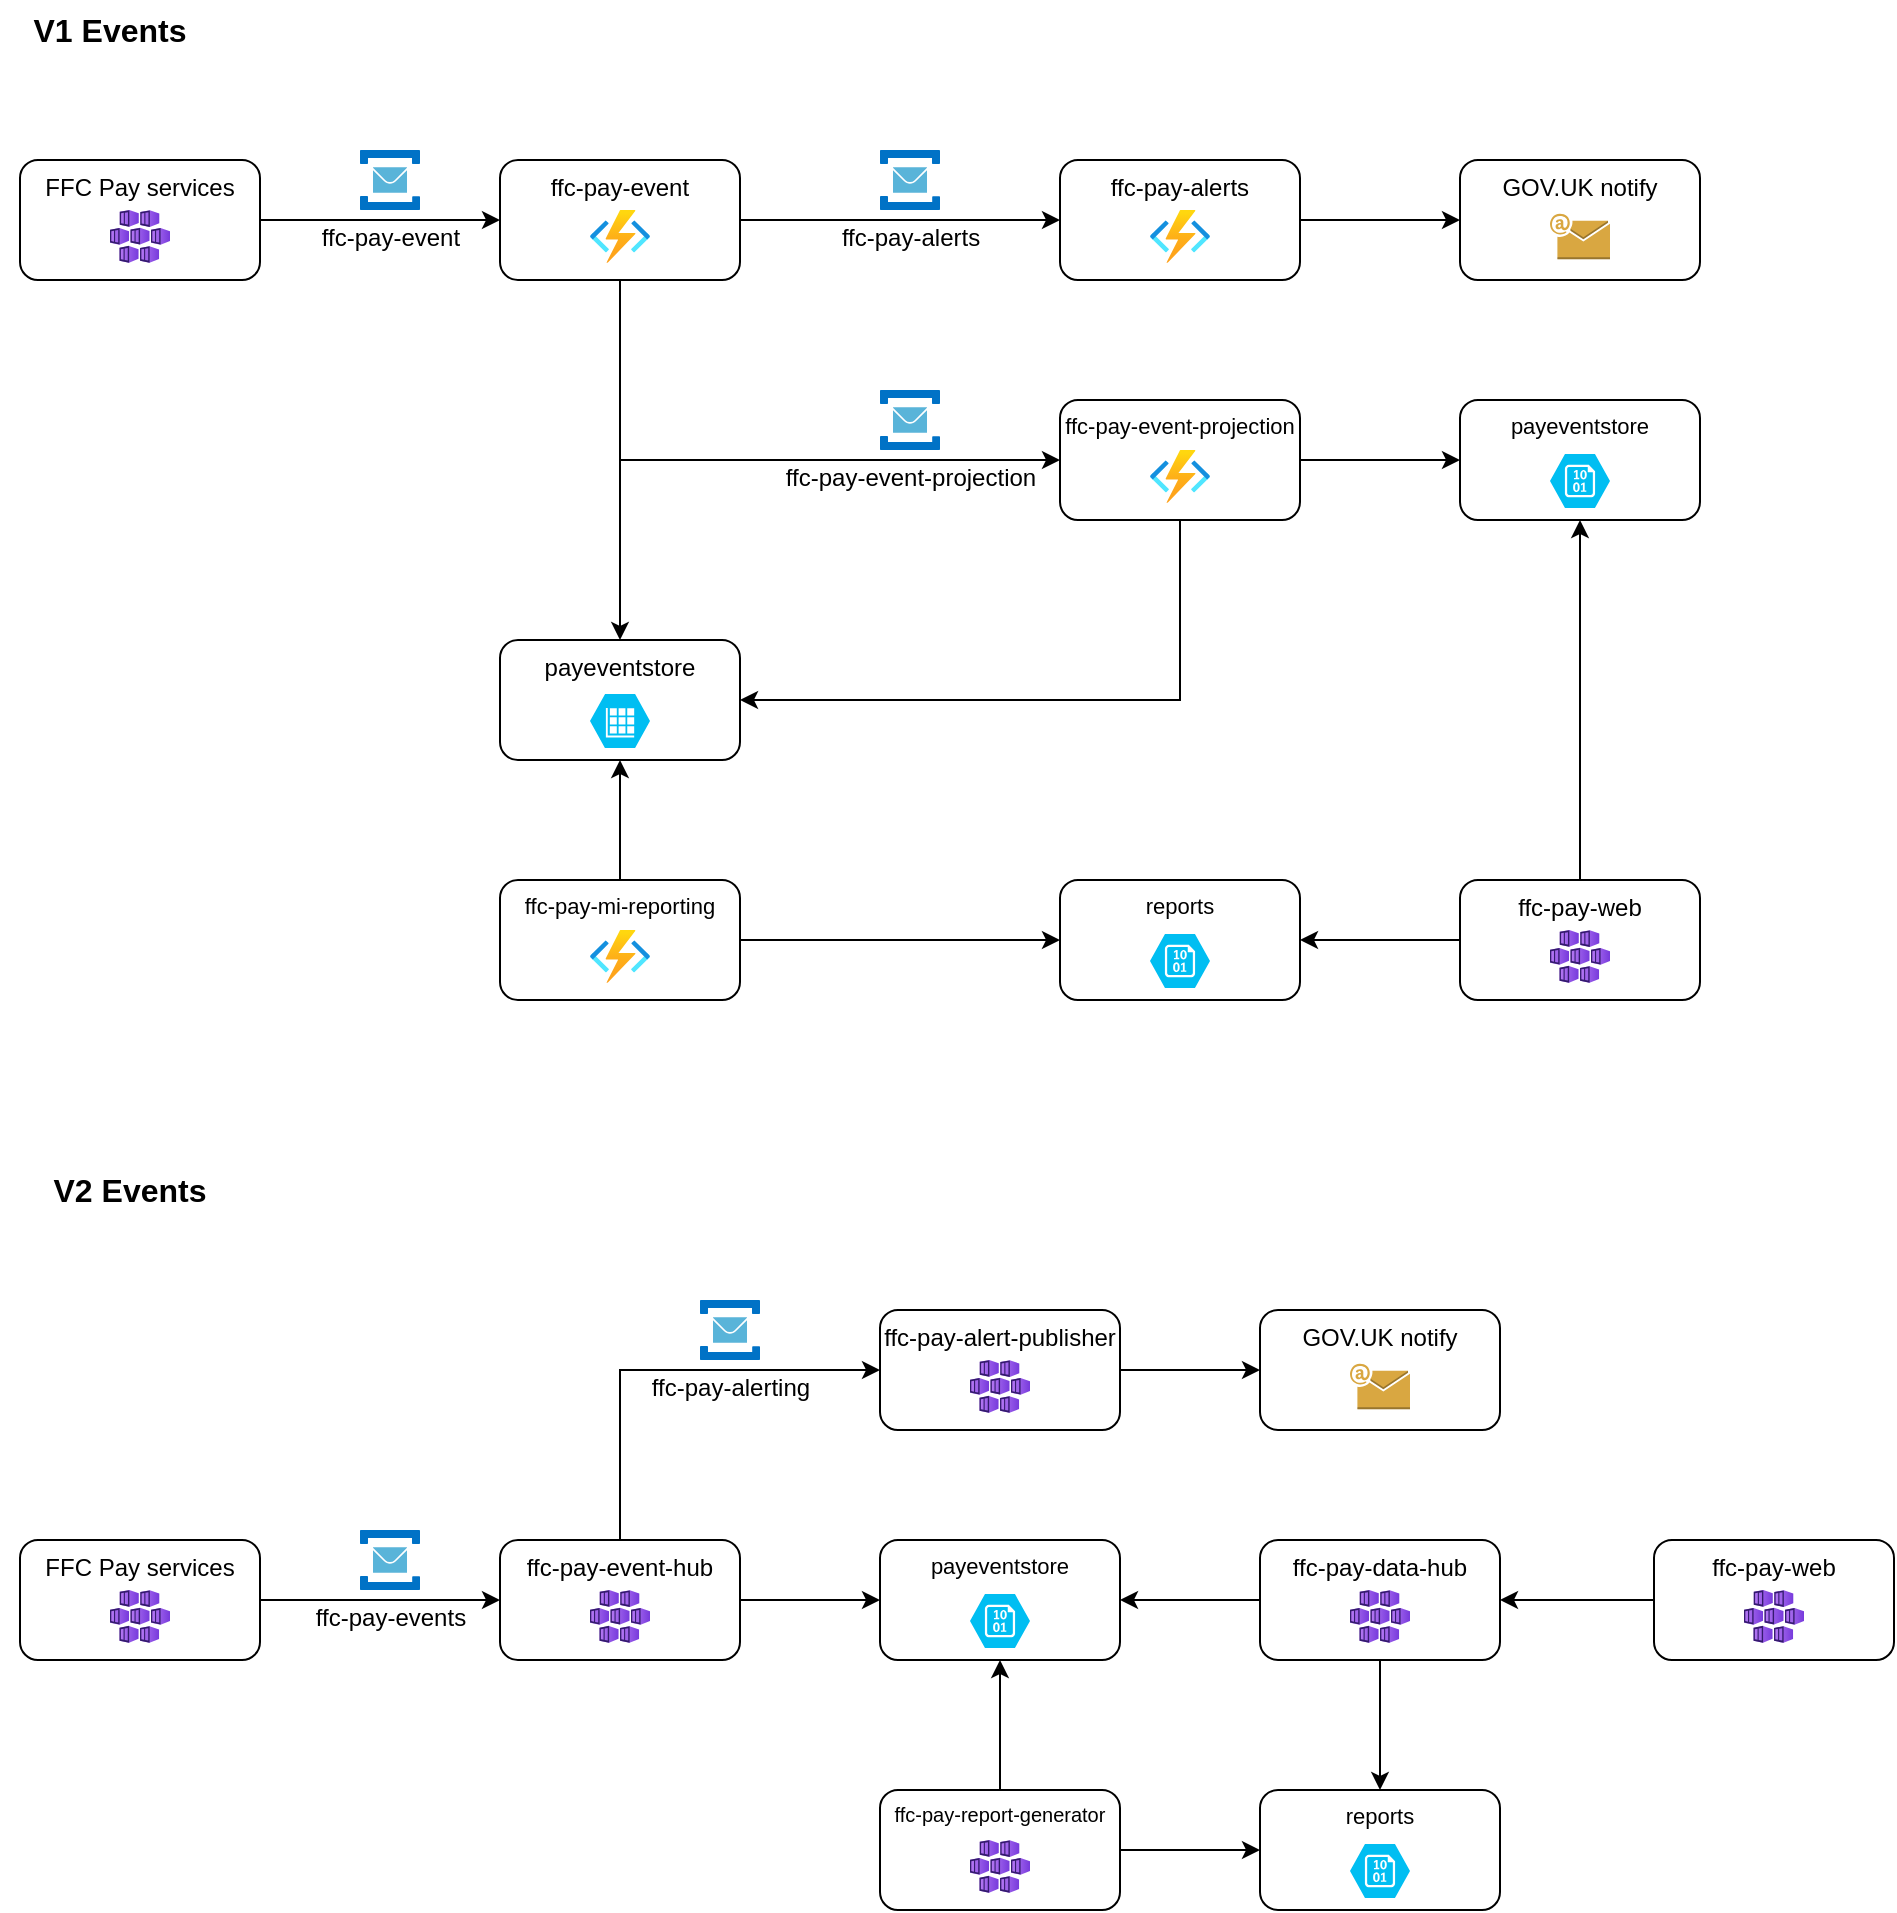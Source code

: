 <mxfile version="20.8.23" type="github">
  <diagram id="JAUS7llx8-0UdaqlXuOL" name="Page-1">
    <mxGraphModel dx="2027" dy="1116" grid="1" gridSize="10" guides="1" tooltips="1" connect="1" arrows="1" fold="1" page="1" pageScale="1" pageWidth="827" pageHeight="1169" math="0" shadow="0">
      <root>
        <mxCell id="0" />
        <mxCell id="1" parent="0" />
        <mxCell id="wALGmDCyJTzc0qNjFn5s-5" value="" style="edgeStyle=orthogonalEdgeStyle;rounded=0;orthogonalLoop=1;jettySize=auto;html=1;" parent="1" source="wALGmDCyJTzc0qNjFn5s-1" target="wALGmDCyJTzc0qNjFn5s-4" edge="1">
          <mxGeometry relative="1" as="geometry" />
        </mxCell>
        <mxCell id="wALGmDCyJTzc0qNjFn5s-1" value="FFC Pay services" style="rounded=1;whiteSpace=wrap;html=1;verticalAlign=top;" parent="1" vertex="1">
          <mxGeometry x="10" y="140" width="120" height="60" as="geometry" />
        </mxCell>
        <mxCell id="wALGmDCyJTzc0qNjFn5s-3" value="" style="aspect=fixed;html=1;points=[];align=center;image;fontSize=12;image=img/lib/azure2/compute/Kubernetes_Services.svg;" parent="1" vertex="1">
          <mxGeometry x="55" y="165" width="30" height="26.47" as="geometry" />
        </mxCell>
        <mxCell id="wALGmDCyJTzc0qNjFn5s-11" style="edgeStyle=orthogonalEdgeStyle;rounded=0;orthogonalLoop=1;jettySize=auto;html=1;" parent="1" source="wALGmDCyJTzc0qNjFn5s-4" target="wALGmDCyJTzc0qNjFn5s-9" edge="1">
          <mxGeometry relative="1" as="geometry" />
        </mxCell>
        <mxCell id="wALGmDCyJTzc0qNjFn5s-15" style="edgeStyle=orthogonalEdgeStyle;rounded=0;orthogonalLoop=1;jettySize=auto;html=1;entryX=0;entryY=0.5;entryDx=0;entryDy=0;fontSize=11;exitX=0.5;exitY=1;exitDx=0;exitDy=0;" parent="1" source="wALGmDCyJTzc0qNjFn5s-4" target="wALGmDCyJTzc0qNjFn5s-13" edge="1">
          <mxGeometry relative="1" as="geometry">
            <Array as="points">
              <mxPoint x="310" y="290" />
            </Array>
          </mxGeometry>
        </mxCell>
        <mxCell id="wALGmDCyJTzc0qNjFn5s-24" style="edgeStyle=orthogonalEdgeStyle;rounded=0;orthogonalLoop=1;jettySize=auto;html=1;fontSize=12;" parent="1" source="wALGmDCyJTzc0qNjFn5s-4" target="wALGmDCyJTzc0qNjFn5s-22" edge="1">
          <mxGeometry relative="1" as="geometry" />
        </mxCell>
        <mxCell id="wALGmDCyJTzc0qNjFn5s-4" value="ffc-pay-event" style="whiteSpace=wrap;html=1;verticalAlign=top;rounded=1;" parent="1" vertex="1">
          <mxGeometry x="250" y="140" width="120" height="60" as="geometry" />
        </mxCell>
        <mxCell id="wALGmDCyJTzc0qNjFn5s-6" value="" style="aspect=fixed;html=1;points=[];align=center;image;fontSize=12;image=img/lib/azure2/compute/Function_Apps.svg;" parent="1" vertex="1">
          <mxGeometry x="295" y="165" width="30" height="26.47" as="geometry" />
        </mxCell>
        <mxCell id="wALGmDCyJTzc0qNjFn5s-7" value="ffc-pay-event" style="sketch=0;aspect=fixed;html=1;points=[];align=center;image;fontSize=12;image=img/lib/mscae/Service_Bus.svg;" parent="1" vertex="1">
          <mxGeometry x="180" y="135" width="30" height="30" as="geometry" />
        </mxCell>
        <mxCell id="wALGmDCyJTzc0qNjFn5s-27" style="edgeStyle=orthogonalEdgeStyle;rounded=0;orthogonalLoop=1;jettySize=auto;html=1;fontSize=12;" parent="1" source="wALGmDCyJTzc0qNjFn5s-9" target="wALGmDCyJTzc0qNjFn5s-26" edge="1">
          <mxGeometry relative="1" as="geometry" />
        </mxCell>
        <mxCell id="wALGmDCyJTzc0qNjFn5s-9" value="ffc-pay-alerts" style="whiteSpace=wrap;html=1;verticalAlign=top;rounded=1;" parent="1" vertex="1">
          <mxGeometry x="530" y="140" width="120" height="60" as="geometry" />
        </mxCell>
        <mxCell id="wALGmDCyJTzc0qNjFn5s-10" value="" style="aspect=fixed;html=1;points=[];align=center;image;fontSize=12;image=img/lib/azure2/compute/Function_Apps.svg;" parent="1" vertex="1">
          <mxGeometry x="575" y="165" width="30" height="26.47" as="geometry" />
        </mxCell>
        <mxCell id="wALGmDCyJTzc0qNjFn5s-12" value="ffc-pay-alerts" style="sketch=0;aspect=fixed;html=1;points=[];align=center;image;fontSize=12;image=img/lib/mscae/Service_Bus.svg;" parent="1" vertex="1">
          <mxGeometry x="440" y="135" width="30" height="30" as="geometry" />
        </mxCell>
        <mxCell id="wALGmDCyJTzc0qNjFn5s-30" value="" style="edgeStyle=orthogonalEdgeStyle;rounded=0;orthogonalLoop=1;jettySize=auto;html=1;fontSize=12;" parent="1" source="wALGmDCyJTzc0qNjFn5s-13" target="wALGmDCyJTzc0qNjFn5s-29" edge="1">
          <mxGeometry relative="1" as="geometry" />
        </mxCell>
        <mxCell id="wALGmDCyJTzc0qNjFn5s-42" style="edgeStyle=orthogonalEdgeStyle;rounded=0;orthogonalLoop=1;jettySize=auto;html=1;entryX=1;entryY=0.5;entryDx=0;entryDy=0;fontSize=12;exitX=0.5;exitY=1;exitDx=0;exitDy=0;" parent="1" source="wALGmDCyJTzc0qNjFn5s-13" target="wALGmDCyJTzc0qNjFn5s-22" edge="1">
          <mxGeometry relative="1" as="geometry">
            <Array as="points">
              <mxPoint x="590" y="410" />
            </Array>
          </mxGeometry>
        </mxCell>
        <mxCell id="wALGmDCyJTzc0qNjFn5s-13" value="ffc-pay-event-projection" style="whiteSpace=wrap;html=1;verticalAlign=top;rounded=1;fontSize=11;" parent="1" vertex="1">
          <mxGeometry x="530" y="260" width="120" height="60" as="geometry" />
        </mxCell>
        <mxCell id="wALGmDCyJTzc0qNjFn5s-14" value="" style="aspect=fixed;html=1;points=[];align=center;image;fontSize=12;image=img/lib/azure2/compute/Function_Apps.svg;" parent="1" vertex="1">
          <mxGeometry x="575" y="285" width="30" height="26.47" as="geometry" />
        </mxCell>
        <mxCell id="wALGmDCyJTzc0qNjFn5s-16" value="ffc-pay-event-projection" style="sketch=0;aspect=fixed;html=1;points=[];align=center;image;fontSize=12;image=img/lib/mscae/Service_Bus.svg;" parent="1" vertex="1">
          <mxGeometry x="440" y="255" width="30" height="30" as="geometry" />
        </mxCell>
        <mxCell id="wALGmDCyJTzc0qNjFn5s-22" value="payeventstore" style="rounded=1;whiteSpace=wrap;html=1;fontSize=12;verticalAlign=top;" parent="1" vertex="1">
          <mxGeometry x="250" y="380" width="120" height="60" as="geometry" />
        </mxCell>
        <mxCell id="wALGmDCyJTzc0qNjFn5s-25" value="" style="verticalLabelPosition=bottom;html=1;verticalAlign=top;align=center;strokeColor=none;fillColor=#00BEF2;shape=mxgraph.azure.storage_table;fontSize=12;aspect=fixed;" parent="1" vertex="1">
          <mxGeometry x="295" y="407" width="30" height="27" as="geometry" />
        </mxCell>
        <mxCell id="wALGmDCyJTzc0qNjFn5s-26" value="GOV.UK notify" style="whiteSpace=wrap;html=1;verticalAlign=top;rounded=1;" parent="1" vertex="1">
          <mxGeometry x="730" y="140" width="120" height="60" as="geometry" />
        </mxCell>
        <mxCell id="wALGmDCyJTzc0qNjFn5s-28" value="" style="outlineConnect=0;dashed=0;verticalLabelPosition=bottom;verticalAlign=top;align=center;html=1;shape=mxgraph.aws3.email;fillColor=#D9A741;gradientColor=none;fontSize=12;aspect=fixed;" parent="1" vertex="1">
          <mxGeometry x="775" y="166.85" width="30" height="22.78" as="geometry" />
        </mxCell>
        <mxCell id="wALGmDCyJTzc0qNjFn5s-29" value="payeventstore" style="whiteSpace=wrap;html=1;verticalAlign=top;rounded=1;fontSize=11;" parent="1" vertex="1">
          <mxGeometry x="730" y="260" width="120" height="60" as="geometry" />
        </mxCell>
        <mxCell id="wALGmDCyJTzc0qNjFn5s-31" value="" style="verticalLabelPosition=bottom;html=1;verticalAlign=top;align=center;strokeColor=none;fillColor=#00BEF2;shape=mxgraph.azure.storage_blob;fontSize=12;aspect=fixed;" parent="1" vertex="1">
          <mxGeometry x="775" y="287" width="30" height="27" as="geometry" />
        </mxCell>
        <mxCell id="wALGmDCyJTzc0qNjFn5s-40" style="edgeStyle=orthogonalEdgeStyle;rounded=0;orthogonalLoop=1;jettySize=auto;html=1;fontSize=12;" parent="1" source="wALGmDCyJTzc0qNjFn5s-35" target="wALGmDCyJTzc0qNjFn5s-37" edge="1">
          <mxGeometry relative="1" as="geometry" />
        </mxCell>
        <mxCell id="wALGmDCyJTzc0qNjFn5s-41" style="edgeStyle=orthogonalEdgeStyle;rounded=0;orthogonalLoop=1;jettySize=auto;html=1;entryX=0.5;entryY=1;entryDx=0;entryDy=0;fontSize=12;" parent="1" source="wALGmDCyJTzc0qNjFn5s-35" target="wALGmDCyJTzc0qNjFn5s-22" edge="1">
          <mxGeometry relative="1" as="geometry" />
        </mxCell>
        <mxCell id="wALGmDCyJTzc0qNjFn5s-35" value="ffc-pay-mi-reporting" style="whiteSpace=wrap;html=1;verticalAlign=top;rounded=1;fontSize=11;" parent="1" vertex="1">
          <mxGeometry x="250" y="500" width="120" height="60" as="geometry" />
        </mxCell>
        <mxCell id="wALGmDCyJTzc0qNjFn5s-36" value="" style="aspect=fixed;html=1;points=[];align=center;image;fontSize=12;image=img/lib/azure2/compute/Function_Apps.svg;" parent="1" vertex="1">
          <mxGeometry x="295" y="525" width="30" height="26.47" as="geometry" />
        </mxCell>
        <mxCell id="wALGmDCyJTzc0qNjFn5s-37" value="reports" style="whiteSpace=wrap;html=1;verticalAlign=top;rounded=1;fontSize=11;" parent="1" vertex="1">
          <mxGeometry x="530" y="500" width="120" height="60" as="geometry" />
        </mxCell>
        <mxCell id="wALGmDCyJTzc0qNjFn5s-38" value="" style="verticalLabelPosition=bottom;html=1;verticalAlign=top;align=center;strokeColor=none;fillColor=#00BEF2;shape=mxgraph.azure.storage_blob;fontSize=12;aspect=fixed;" parent="1" vertex="1">
          <mxGeometry x="575" y="527" width="30" height="27" as="geometry" />
        </mxCell>
        <mxCell id="wALGmDCyJTzc0qNjFn5s-45" style="edgeStyle=orthogonalEdgeStyle;rounded=0;orthogonalLoop=1;jettySize=auto;html=1;entryX=0.5;entryY=1;entryDx=0;entryDy=0;fontSize=12;" parent="1" source="wALGmDCyJTzc0qNjFn5s-43" target="wALGmDCyJTzc0qNjFn5s-29" edge="1">
          <mxGeometry relative="1" as="geometry" />
        </mxCell>
        <mxCell id="wALGmDCyJTzc0qNjFn5s-46" style="edgeStyle=orthogonalEdgeStyle;rounded=0;orthogonalLoop=1;jettySize=auto;html=1;entryX=1;entryY=0.5;entryDx=0;entryDy=0;fontSize=12;" parent="1" source="wALGmDCyJTzc0qNjFn5s-43" target="wALGmDCyJTzc0qNjFn5s-37" edge="1">
          <mxGeometry relative="1" as="geometry" />
        </mxCell>
        <mxCell id="wALGmDCyJTzc0qNjFn5s-43" value="ffc-pay-web" style="rounded=1;whiteSpace=wrap;html=1;verticalAlign=top;" parent="1" vertex="1">
          <mxGeometry x="730" y="500" width="120" height="60" as="geometry" />
        </mxCell>
        <mxCell id="wALGmDCyJTzc0qNjFn5s-44" value="" style="aspect=fixed;html=1;points=[];align=center;image;fontSize=12;image=img/lib/azure2/compute/Kubernetes_Services.svg;" parent="1" vertex="1">
          <mxGeometry x="775" y="525" width="30" height="26.47" as="geometry" />
        </mxCell>
        <mxCell id="wALGmDCyJTzc0qNjFn5s-47" value="" style="shape=image;html=1;verticalAlign=top;verticalLabelPosition=bottom;labelBackgroundColor=#ffffff;imageAspect=0;aspect=fixed;image=https://cdn4.iconfinder.com/data/icons/48-bubbles/48/37.Stopwatch-128.png;fontSize=12;" parent="1" vertex="1">
          <mxGeometry x="280" y="470" width="30" height="30" as="geometry" />
        </mxCell>
        <mxCell id="MnYAPauBsMX0hl_VpqK3-1" value="" style="edgeStyle=orthogonalEdgeStyle;rounded=0;orthogonalLoop=1;jettySize=auto;html=1;" edge="1" parent="1" source="MnYAPauBsMX0hl_VpqK3-2">
          <mxGeometry relative="1" as="geometry">
            <mxPoint x="250" y="860" as="targetPoint" />
          </mxGeometry>
        </mxCell>
        <mxCell id="MnYAPauBsMX0hl_VpqK3-2" value="FFC Pay services" style="rounded=1;whiteSpace=wrap;html=1;verticalAlign=top;" vertex="1" parent="1">
          <mxGeometry x="10" y="830" width="120" height="60" as="geometry" />
        </mxCell>
        <mxCell id="MnYAPauBsMX0hl_VpqK3-3" value="" style="aspect=fixed;html=1;points=[];align=center;image;fontSize=12;image=img/lib/azure2/compute/Kubernetes_Services.svg;" vertex="1" parent="1">
          <mxGeometry x="55" y="855" width="30" height="26.47" as="geometry" />
        </mxCell>
        <mxCell id="MnYAPauBsMX0hl_VpqK3-4" value="ffc-pay-events" style="sketch=0;aspect=fixed;html=1;points=[];align=center;image;fontSize=12;image=img/lib/mscae/Service_Bus.svg;" vertex="1" parent="1">
          <mxGeometry x="180" y="825" width="30" height="30" as="geometry" />
        </mxCell>
        <mxCell id="MnYAPauBsMX0hl_VpqK3-9" style="edgeStyle=orthogonalEdgeStyle;rounded=0;orthogonalLoop=1;jettySize=auto;html=1;entryX=0;entryY=0.5;entryDx=0;entryDy=0;" edge="1" parent="1" source="MnYAPauBsMX0hl_VpqK3-5" target="MnYAPauBsMX0hl_VpqK3-7">
          <mxGeometry relative="1" as="geometry" />
        </mxCell>
        <mxCell id="MnYAPauBsMX0hl_VpqK3-28" style="edgeStyle=orthogonalEdgeStyle;rounded=0;orthogonalLoop=1;jettySize=auto;html=1;entryX=0;entryY=0.5;entryDx=0;entryDy=0;fontSize=10;" edge="1" parent="1" source="MnYAPauBsMX0hl_VpqK3-5" target="MnYAPauBsMX0hl_VpqK3-26">
          <mxGeometry relative="1" as="geometry">
            <Array as="points">
              <mxPoint x="310" y="745" />
            </Array>
          </mxGeometry>
        </mxCell>
        <mxCell id="MnYAPauBsMX0hl_VpqK3-5" value="ffc-pay-event-hub" style="rounded=1;whiteSpace=wrap;html=1;verticalAlign=top;" vertex="1" parent="1">
          <mxGeometry x="250" y="830" width="120" height="60" as="geometry" />
        </mxCell>
        <mxCell id="MnYAPauBsMX0hl_VpqK3-6" value="" style="aspect=fixed;html=1;points=[];align=center;image;fontSize=12;image=img/lib/azure2/compute/Kubernetes_Services.svg;" vertex="1" parent="1">
          <mxGeometry x="295" y="855" width="30" height="26.47" as="geometry" />
        </mxCell>
        <mxCell id="MnYAPauBsMX0hl_VpqK3-7" value="payeventstore" style="whiteSpace=wrap;html=1;verticalAlign=top;rounded=1;fontSize=11;" vertex="1" parent="1">
          <mxGeometry x="440" y="830" width="120" height="60" as="geometry" />
        </mxCell>
        <mxCell id="MnYAPauBsMX0hl_VpqK3-8" value="" style="verticalLabelPosition=bottom;html=1;verticalAlign=top;align=center;strokeColor=none;fillColor=#00BEF2;shape=mxgraph.azure.storage_blob;fontSize=12;aspect=fixed;" vertex="1" parent="1">
          <mxGeometry x="485" y="857" width="30" height="27" as="geometry" />
        </mxCell>
        <mxCell id="MnYAPauBsMX0hl_VpqK3-15" style="edgeStyle=orthogonalEdgeStyle;rounded=0;orthogonalLoop=1;jettySize=auto;html=1;entryX=1;entryY=0.5;entryDx=0;entryDy=0;" edge="1" parent="1" source="MnYAPauBsMX0hl_VpqK3-10" target="MnYAPauBsMX0hl_VpqK3-7">
          <mxGeometry relative="1" as="geometry" />
        </mxCell>
        <mxCell id="MnYAPauBsMX0hl_VpqK3-25" style="edgeStyle=orthogonalEdgeStyle;rounded=0;orthogonalLoop=1;jettySize=auto;html=1;entryX=0.5;entryY=0;entryDx=0;entryDy=0;fontSize=10;" edge="1" parent="1" source="MnYAPauBsMX0hl_VpqK3-10" target="MnYAPauBsMX0hl_VpqK3-22">
          <mxGeometry relative="1" as="geometry" />
        </mxCell>
        <mxCell id="MnYAPauBsMX0hl_VpqK3-10" value="ffc-pay-data-hub" style="rounded=1;whiteSpace=wrap;html=1;verticalAlign=top;" vertex="1" parent="1">
          <mxGeometry x="630" y="830" width="120" height="60" as="geometry" />
        </mxCell>
        <mxCell id="MnYAPauBsMX0hl_VpqK3-11" value="" style="aspect=fixed;html=1;points=[];align=center;image;fontSize=12;image=img/lib/azure2/compute/Kubernetes_Services.svg;" vertex="1" parent="1">
          <mxGeometry x="675" y="855" width="30" height="26.47" as="geometry" />
        </mxCell>
        <mxCell id="MnYAPauBsMX0hl_VpqK3-14" style="edgeStyle=orthogonalEdgeStyle;rounded=0;orthogonalLoop=1;jettySize=auto;html=1;entryX=1;entryY=0.5;entryDx=0;entryDy=0;" edge="1" parent="1" source="MnYAPauBsMX0hl_VpqK3-12" target="MnYAPauBsMX0hl_VpqK3-10">
          <mxGeometry relative="1" as="geometry" />
        </mxCell>
        <mxCell id="MnYAPauBsMX0hl_VpqK3-12" value="ffc-pay-web" style="rounded=1;whiteSpace=wrap;html=1;verticalAlign=top;" vertex="1" parent="1">
          <mxGeometry x="827" y="830" width="120" height="60" as="geometry" />
        </mxCell>
        <mxCell id="MnYAPauBsMX0hl_VpqK3-13" value="" style="aspect=fixed;html=1;points=[];align=center;image;fontSize=12;image=img/lib/azure2/compute/Kubernetes_Services.svg;" vertex="1" parent="1">
          <mxGeometry x="872" y="855" width="30" height="26.47" as="geometry" />
        </mxCell>
        <mxCell id="MnYAPauBsMX0hl_VpqK3-19" style="edgeStyle=orthogonalEdgeStyle;rounded=0;orthogonalLoop=1;jettySize=auto;html=1;entryX=0.5;entryY=1;entryDx=0;entryDy=0;fontSize=10;" edge="1" parent="1" source="MnYAPauBsMX0hl_VpqK3-16" target="MnYAPauBsMX0hl_VpqK3-7">
          <mxGeometry relative="1" as="geometry" />
        </mxCell>
        <mxCell id="MnYAPauBsMX0hl_VpqK3-24" style="edgeStyle=orthogonalEdgeStyle;rounded=0;orthogonalLoop=1;jettySize=auto;html=1;fontSize=10;" edge="1" parent="1" source="MnYAPauBsMX0hl_VpqK3-16" target="MnYAPauBsMX0hl_VpqK3-22">
          <mxGeometry relative="1" as="geometry" />
        </mxCell>
        <mxCell id="MnYAPauBsMX0hl_VpqK3-16" value="ffc-pay-report-generator" style="rounded=1;whiteSpace=wrap;html=1;verticalAlign=top;fontSize=10;" vertex="1" parent="1">
          <mxGeometry x="440" y="955" width="120" height="60" as="geometry" />
        </mxCell>
        <mxCell id="MnYAPauBsMX0hl_VpqK3-17" value="" style="aspect=fixed;html=1;points=[];align=center;image;fontSize=12;image=img/lib/azure2/compute/Kubernetes_Services.svg;" vertex="1" parent="1">
          <mxGeometry x="485" y="980" width="30" height="26.47" as="geometry" />
        </mxCell>
        <mxCell id="MnYAPauBsMX0hl_VpqK3-20" value="" style="shape=image;html=1;verticalAlign=top;verticalLabelPosition=bottom;labelBackgroundColor=#ffffff;imageAspect=0;aspect=fixed;image=https://cdn4.iconfinder.com/data/icons/48-bubbles/48/37.Stopwatch-128.png;fontSize=12;" vertex="1" parent="1">
          <mxGeometry x="470" y="925" width="30" height="30" as="geometry" />
        </mxCell>
        <mxCell id="MnYAPauBsMX0hl_VpqK3-22" value="reports" style="whiteSpace=wrap;html=1;verticalAlign=top;rounded=1;fontSize=11;" vertex="1" parent="1">
          <mxGeometry x="630" y="955" width="120" height="60" as="geometry" />
        </mxCell>
        <mxCell id="MnYAPauBsMX0hl_VpqK3-23" value="" style="verticalLabelPosition=bottom;html=1;verticalAlign=top;align=center;strokeColor=none;fillColor=#00BEF2;shape=mxgraph.azure.storage_blob;fontSize=12;aspect=fixed;" vertex="1" parent="1">
          <mxGeometry x="675" y="982" width="30" height="27" as="geometry" />
        </mxCell>
        <mxCell id="MnYAPauBsMX0hl_VpqK3-32" style="edgeStyle=orthogonalEdgeStyle;rounded=0;orthogonalLoop=1;jettySize=auto;html=1;fontSize=10;" edge="1" parent="1" source="MnYAPauBsMX0hl_VpqK3-26" target="MnYAPauBsMX0hl_VpqK3-30">
          <mxGeometry relative="1" as="geometry" />
        </mxCell>
        <mxCell id="MnYAPauBsMX0hl_VpqK3-26" value="ffc-pay-alert-publisher" style="rounded=1;whiteSpace=wrap;html=1;verticalAlign=top;" vertex="1" parent="1">
          <mxGeometry x="440" y="715" width="120" height="60" as="geometry" />
        </mxCell>
        <mxCell id="MnYAPauBsMX0hl_VpqK3-27" value="" style="aspect=fixed;html=1;points=[];align=center;image;fontSize=12;image=img/lib/azure2/compute/Kubernetes_Services.svg;" vertex="1" parent="1">
          <mxGeometry x="485" y="740" width="30" height="26.47" as="geometry" />
        </mxCell>
        <mxCell id="MnYAPauBsMX0hl_VpqK3-29" value="ffc-pay-alerting" style="sketch=0;aspect=fixed;html=1;points=[];align=center;image;fontSize=12;image=img/lib/mscae/Service_Bus.svg;" vertex="1" parent="1">
          <mxGeometry x="350" y="710" width="30" height="30" as="geometry" />
        </mxCell>
        <mxCell id="MnYAPauBsMX0hl_VpqK3-30" value="GOV.UK notify" style="whiteSpace=wrap;html=1;verticalAlign=top;rounded=1;" vertex="1" parent="1">
          <mxGeometry x="630" y="715" width="120" height="60" as="geometry" />
        </mxCell>
        <mxCell id="MnYAPauBsMX0hl_VpqK3-31" value="" style="outlineConnect=0;dashed=0;verticalLabelPosition=bottom;verticalAlign=top;align=center;html=1;shape=mxgraph.aws3.email;fillColor=#D9A741;gradientColor=none;fontSize=12;aspect=fixed;" vertex="1" parent="1">
          <mxGeometry x="675" y="741.85" width="30" height="22.78" as="geometry" />
        </mxCell>
        <mxCell id="MnYAPauBsMX0hl_VpqK3-33" value="V2 Events" style="text;html=1;strokeColor=none;fillColor=none;align=center;verticalAlign=middle;whiteSpace=wrap;rounded=0;fontSize=16;fontStyle=1" vertex="1" parent="1">
          <mxGeometry x="10" y="640" width="110" height="30" as="geometry" />
        </mxCell>
        <mxCell id="MnYAPauBsMX0hl_VpqK3-34" value="V1 Events" style="text;html=1;strokeColor=none;fillColor=none;align=center;verticalAlign=middle;whiteSpace=wrap;rounded=0;fontSize=16;fontStyle=1" vertex="1" parent="1">
          <mxGeometry y="60" width="110" height="30" as="geometry" />
        </mxCell>
      </root>
    </mxGraphModel>
  </diagram>
</mxfile>
